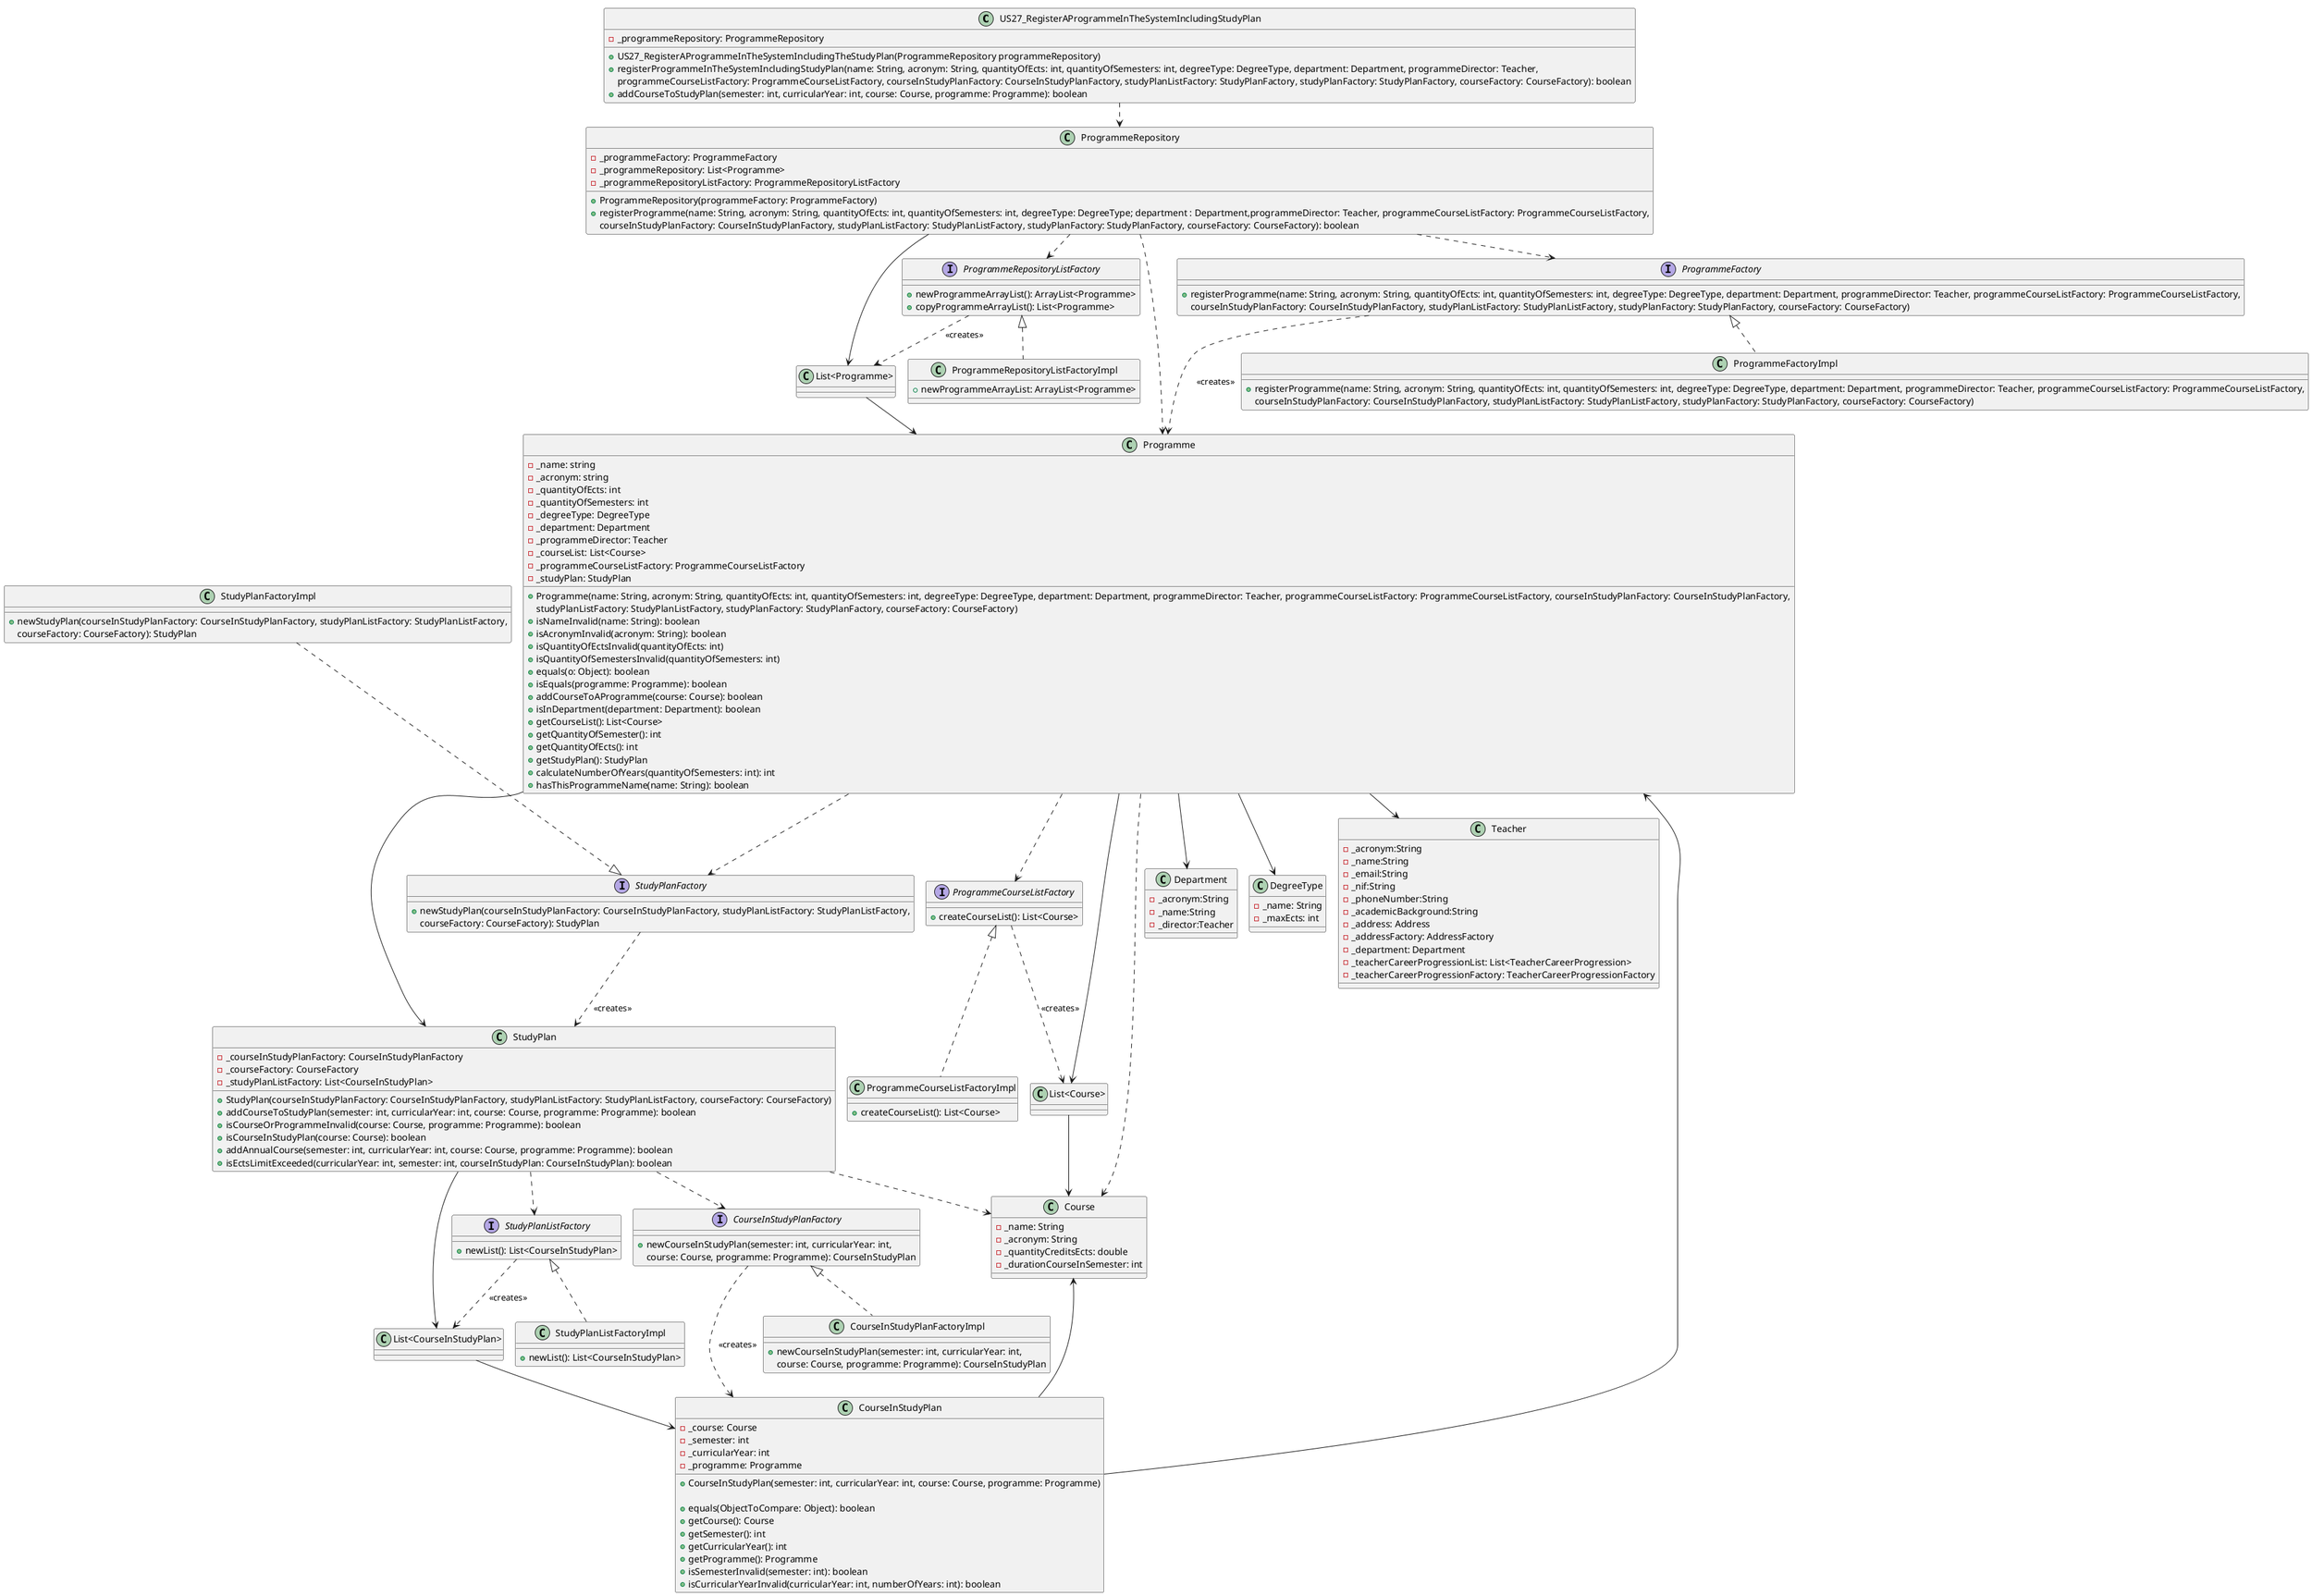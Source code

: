 @startuml
!pragma layout smetana

class US27_RegisterAProgrammeInTheSystemIncludingStudyPlan {
    -_programmeRepository: ProgrammeRepository
    +US27_RegisterAProgrammeInTheSystemIncludingTheStudyPlan(ProgrammeRepository programmeRepository)
    +registerProgrammeInTheSystemIncludingStudyPlan(name: String, acronym: String, quantityOfEcts: int, quantityOfSemesters: int, degreeType: DegreeType, department: Department, programmeDirector: Teacher,
    programmeCourseListFactory: ProgrammeCourseListFactory, courseInStudyPlanFactory: CourseInStudyPlanFactory, studyPlanListFactory: StudyPlanFactory, studyPlanFactory: StudyPlanFactory, courseFactory: CourseFactory): boolean
    +addCourseToStudyPlan(semester: int, curricularYear: int, course: Course, programme: Programme): boolean
}

class "List<Programme>" {}
class "List<Course>" {}
class "List<CourseInStudyPlan>" {}

class Department {
    -_acronym:String
    -_name:String
    -_director:Teacher
}

class Programme {
     -_name: string
     -_acronym: string
     -_quantityOfEcts: int
     -_quantityOfSemesters: int
     -_degreeType: DegreeType
     -_department: Department
     -_programmeDirector: Teacher
     -_courseList: List<Course>
     -_programmeCourseListFactory: ProgrammeCourseListFactory
     -_studyPlan: StudyPlan

     +Programme(name: String, acronym: String, quantityOfEcts: int, quantityOfSemesters: int, degreeType: DegreeType, department: Department, programmeDirector: Teacher, programmeCourseListFactory: ProgrammeCourseListFactory, courseInStudyPlanFactory: CourseInStudyPlanFactory,
     studyPlanListFactory: StudyPlanListFactory, studyPlanFactory: StudyPlanFactory, courseFactory: CourseFactory)
     + isNameInvalid(name: String): boolean
     + isAcronymInvalid(acronym: String): boolean
     + isQuantityOfEctsInvalid(quantityOfEcts: int)
     + isQuantityOfSemestersInvalid(quantityOfSemesters: int)
     + equals(o: Object): boolean
     + isEquals(programme: Programme): boolean
     + addCourseToAProgramme(course: Course): boolean
     + isInDepartment(department: Department): boolean
     + getCourseList(): List<Course>
     + getQuantityOfSemester(): int
     + getQuantityOfEcts(): int
     + getStudyPlan(): StudyPlan
     + calculateNumberOfYears(quantityOfSemesters: int): int
     + hasThisProgrammeName(name: String): boolean
 }

class ProgrammeRepository {
     -_programmeFactory: ProgrammeFactory
     -_programmeRepository: List<Programme>
     -_programmeRepositoryListFactory: ProgrammeRepositoryListFactory
     +ProgrammeRepository(programmeFactory: ProgrammeFactory)
     +registerProgramme(name: String, acronym: String, quantityOfEcts: int, quantityOfSemesters: int, degreeType: DegreeType; department : Department,programmeDirector: Teacher, programmeCourseListFactory: ProgrammeCourseListFactory,
     courseInStudyPlanFactory: CourseInStudyPlanFactory, studyPlanListFactory: StudyPlanListFactory, studyPlanFactory: StudyPlanFactory, courseFactory: CourseFactory): boolean
}

class DegreeType {
    -_name: String
    -_maxEcts: int
}

class Teacher {
     -_acronym:String
     -_name:String
     -_email:String
     -_nif:String
     -_phoneNumber:String
     -_academicBackground:String
     -_address: Address
     -_addressFactory: AddressFactory
     -_department: Department
     -_teacherCareerProgressionList: List<TeacherCareerProgression>
     -_teacherCareerProgressionFactory: TeacherCareerProgressionFactory
}

class Course {
    -_name: String
    -_acronym: String
    -_quantityCreditsEcts: double
    -_durationCourseInSemester: int
}


class StudyPlan {
    -_courseInStudyPlanFactory: CourseInStudyPlanFactory
    -_courseFactory: CourseFactory
    -_studyPlanListFactory: List<CourseInStudyPlan>
    + StudyPlan(courseInStudyPlanFactory: CourseInStudyPlanFactory, studyPlanListFactory: StudyPlanListFactory, courseFactory: CourseFactory)
    + addCourseToStudyPlan(semester: int, curricularYear: int, course: Course, programme: Programme): boolean
    + isCourseOrProgrammeInvalid(course: Course, programme: Programme): boolean
    + isCourseInStudyPlan(course: Course): boolean
    + addAnnualCourse(semester: int, curricularYear: int, course: Course, programme: Programme): boolean
    + isEctsLimitExceeded(curricularYear: int, semester: int, courseInStudyPlan: CourseInStudyPlan): boolean
}

class CourseInStudyPlan {
    -_course: Course
    -_semester: int
    -_curricularYear: int
    -_programme: Programme
    +CourseInStudyPlan(semester: int, curricularYear: int, course: Course, programme: Programme)

    +equals(ObjectToCompare: Object): boolean
    +getCourse(): Course
    +getSemester(): int
    +getCurricularYear(): int
    +getProgramme(): Programme
    +isSemesterInvalid(semester: int): boolean
    +isCurricularYearInvalid(curricularYear: int, numberOfYears: int): boolean
}

class ProgrammeCourseListFactoryImpl {
    +createCourseList(): List<Course>
}

interface ProgrammeCourseListFactory {
    +createCourseList(): List<Course>
}

interface CourseInStudyPlanFactory{
    +newCourseInStudyPlan(semester: int, curricularYear: int,
    course: Course, programme: Programme): CourseInStudyPlan
}

class CourseInStudyPlanFactoryImpl{
    +newCourseInStudyPlan(semester: int, curricularYear: int,
    course: Course, programme: Programme): CourseInStudyPlan
}

interface StudyPlanListFactory {
    +newList(): List<CourseInStudyPlan>
}

class StudyPlanListFactoryImpl {
    +newList(): List<CourseInStudyPlan>
}

class StudyPlanFactoryImpl {
    +newStudyPlan(courseInStudyPlanFactory: CourseInStudyPlanFactory, studyPlanListFactory: StudyPlanListFactory,
    courseFactory: CourseFactory): StudyPlan
}

interface StudyPlanFactory {
    +newStudyPlan(courseInStudyPlanFactory: CourseInStudyPlanFactory, studyPlanListFactory: StudyPlanListFactory,
    courseFactory: CourseFactory): StudyPlan
}

interface ProgrammeRepositoryListFactory {
    +newProgrammeArrayList(): ArrayList<Programme>
    +copyProgrammeArrayList(): List<Programme>
}

class ProgrammeRepositoryListFactoryImpl {
    +newProgrammeArrayList: ArrayList<Programme>
}

interface ProgrammeFactory {
    +registerProgramme(name: String, acronym: String, quantityOfEcts: int, quantityOfSemesters: int, degreeType: DegreeType, department: Department, programmeDirector: Teacher, programmeCourseListFactory: ProgrammeCourseListFactory,
    courseInStudyPlanFactory: CourseInStudyPlanFactory, studyPlanListFactory: StudyPlanListFactory, studyPlanFactory: StudyPlanFactory, courseFactory: CourseFactory)
}

class ProgrammeFactoryImpl {
    +registerProgramme(name: String, acronym: String, quantityOfEcts: int, quantityOfSemesters: int, degreeType: DegreeType, department: Department, programmeDirector: Teacher, programmeCourseListFactory: ProgrammeCourseListFactory,
    courseInStudyPlanFactory: CourseInStudyPlanFactory, studyPlanListFactory: StudyPlanListFactory, studyPlanFactory: StudyPlanFactory, courseFactory: CourseFactory)
}

US27_RegisterAProgrammeInTheSystemIncludingStudyPlan ..> ProgrammeRepository
ProgrammeRepository ..> ProgrammeRepositoryListFactory
ProgrammeRepositoryListFactory <|.. ProgrammeRepositoryListFactoryImpl
ProgrammeRepository --> "List<Programme>"

Programme --> DegreeType
Programme --> Department
Programme --> Teacher

Programme ..> ProgrammeCourseListFactory
ProgrammeCourseListFactory <|.. ProgrammeCourseListFactoryImpl


Programme ..> StudyPlanFactory
StudyPlanFactoryImpl ..|> StudyPlanFactory
StudyPlanFactory ..> StudyPlan : "<<creates>>"
Programme --> StudyPlan

StudyPlan ..> CourseInStudyPlanFactory
CourseInStudyPlanFactory <|.. CourseInStudyPlanFactoryImpl
CourseInStudyPlanFactory ..> CourseInStudyPlan : "<<creates>>"
StudyPlan --> "List<CourseInStudyPlan>"

Course <-- CourseInStudyPlan
StudyPlan ..> Course
Programme --> "List<Course>"
"List<Course>" --> Course

StudyPlan ..> StudyPlanListFactory
StudyPlanListFactory <|.. StudyPlanListFactoryImpl

ProgrammeRepository ..> ProgrammeFactory
ProgrammeFactory <|.. ProgrammeFactoryImpl
ProgrammeFactory ..> Programme : "<<creates>>"

CourseInStudyPlan --> Programme

"List<Programme>" --> Programme
ProgrammeRepositoryListFactory ..> "List<Programme>" : <<creates>>

ProgrammeCourseListFactory ..> "List<Course>" : <<creates>>

StudyPlanListFactory ..> "List<CourseInStudyPlan>" : <<creates>>
"List<CourseInStudyPlan>" --> CourseInStudyPlan

ProgrammeRepository ..> Programme
Programme ..> Course
@enduml